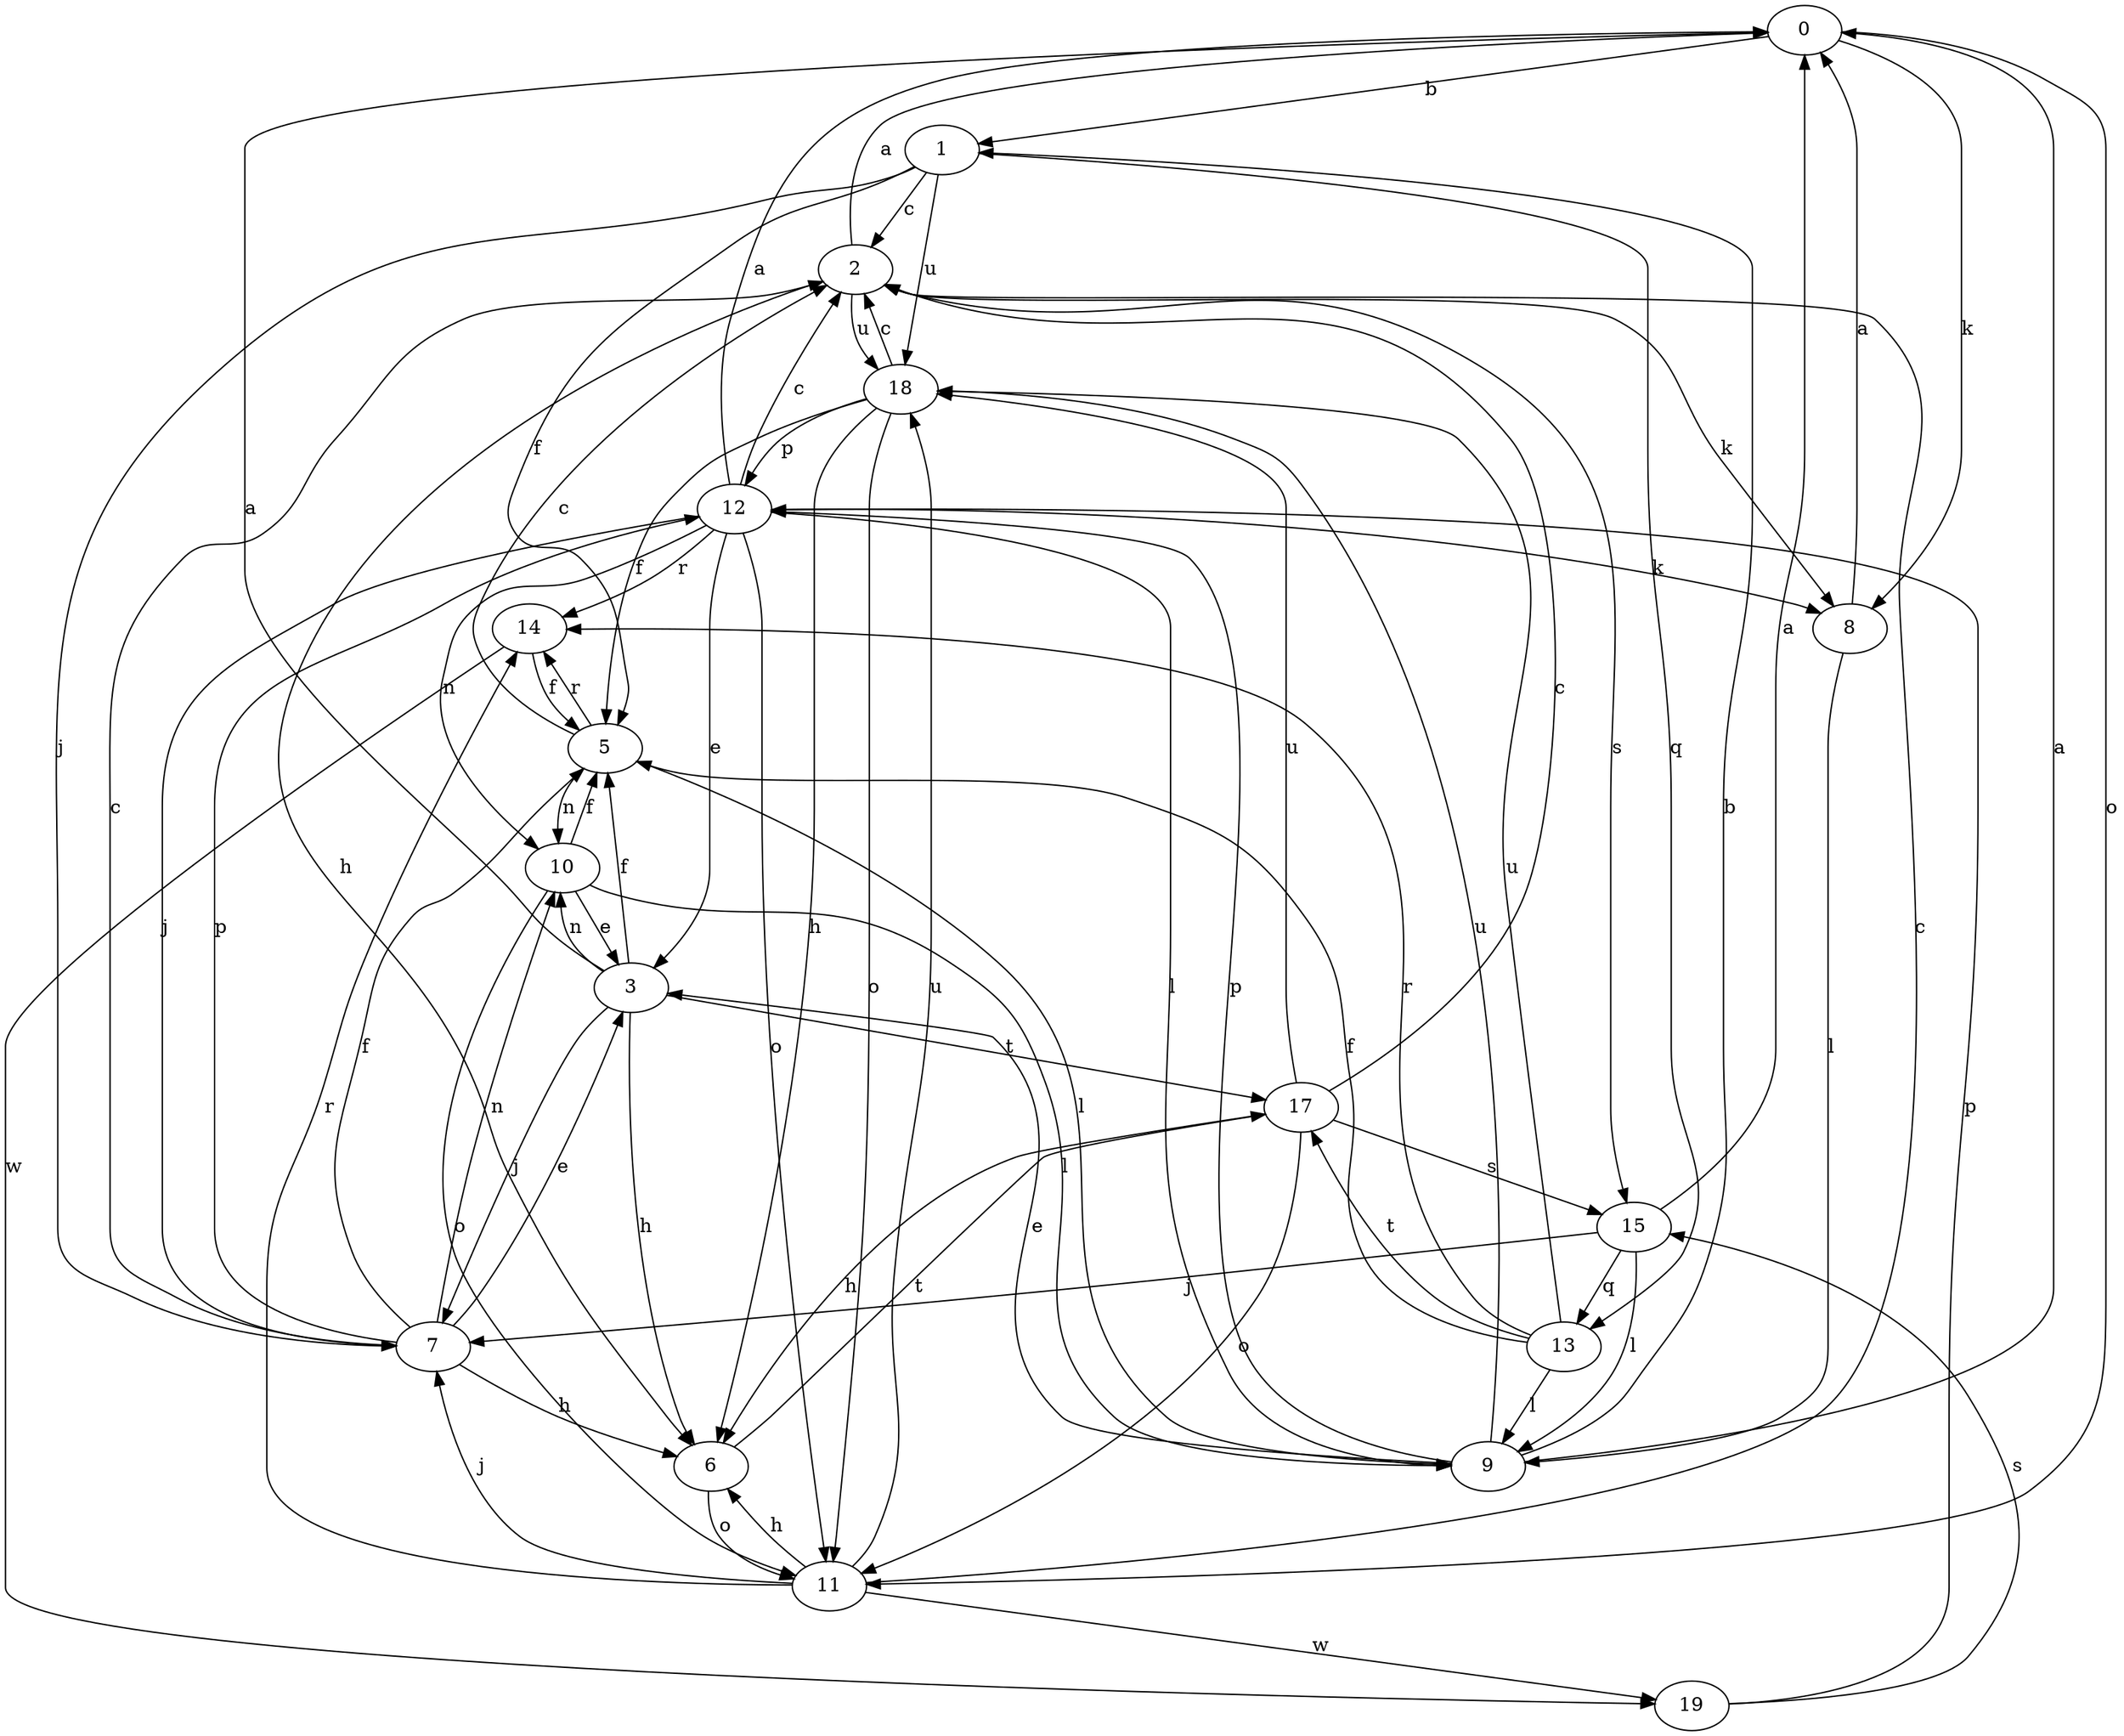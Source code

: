 strict digraph  {
0;
1;
2;
3;
5;
6;
7;
8;
9;
10;
11;
12;
13;
14;
15;
17;
18;
19;
0 -> 1  [label=b];
0 -> 8  [label=k];
0 -> 11  [label=o];
1 -> 2  [label=c];
1 -> 5  [label=f];
1 -> 7  [label=j];
1 -> 13  [label=q];
1 -> 18  [label=u];
2 -> 0  [label=a];
2 -> 6  [label=h];
2 -> 8  [label=k];
2 -> 15  [label=s];
2 -> 18  [label=u];
3 -> 0  [label=a];
3 -> 5  [label=f];
3 -> 6  [label=h];
3 -> 7  [label=j];
3 -> 10  [label=n];
3 -> 17  [label=t];
5 -> 2  [label=c];
5 -> 9  [label=l];
5 -> 10  [label=n];
5 -> 14  [label=r];
6 -> 11  [label=o];
6 -> 17  [label=t];
7 -> 2  [label=c];
7 -> 3  [label=e];
7 -> 5  [label=f];
7 -> 6  [label=h];
7 -> 10  [label=n];
7 -> 12  [label=p];
8 -> 0  [label=a];
8 -> 9  [label=l];
9 -> 0  [label=a];
9 -> 1  [label=b];
9 -> 3  [label=e];
9 -> 12  [label=p];
9 -> 18  [label=u];
10 -> 3  [label=e];
10 -> 5  [label=f];
10 -> 9  [label=l];
10 -> 11  [label=o];
11 -> 2  [label=c];
11 -> 6  [label=h];
11 -> 7  [label=j];
11 -> 14  [label=r];
11 -> 18  [label=u];
11 -> 19  [label=w];
12 -> 0  [label=a];
12 -> 2  [label=c];
12 -> 3  [label=e];
12 -> 7  [label=j];
12 -> 8  [label=k];
12 -> 9  [label=l];
12 -> 10  [label=n];
12 -> 11  [label=o];
12 -> 14  [label=r];
13 -> 5  [label=f];
13 -> 9  [label=l];
13 -> 14  [label=r];
13 -> 17  [label=t];
13 -> 18  [label=u];
14 -> 5  [label=f];
14 -> 19  [label=w];
15 -> 0  [label=a];
15 -> 7  [label=j];
15 -> 9  [label=l];
15 -> 13  [label=q];
17 -> 2  [label=c];
17 -> 6  [label=h];
17 -> 11  [label=o];
17 -> 15  [label=s];
17 -> 18  [label=u];
18 -> 2  [label=c];
18 -> 5  [label=f];
18 -> 6  [label=h];
18 -> 11  [label=o];
18 -> 12  [label=p];
19 -> 12  [label=p];
19 -> 15  [label=s];
}
